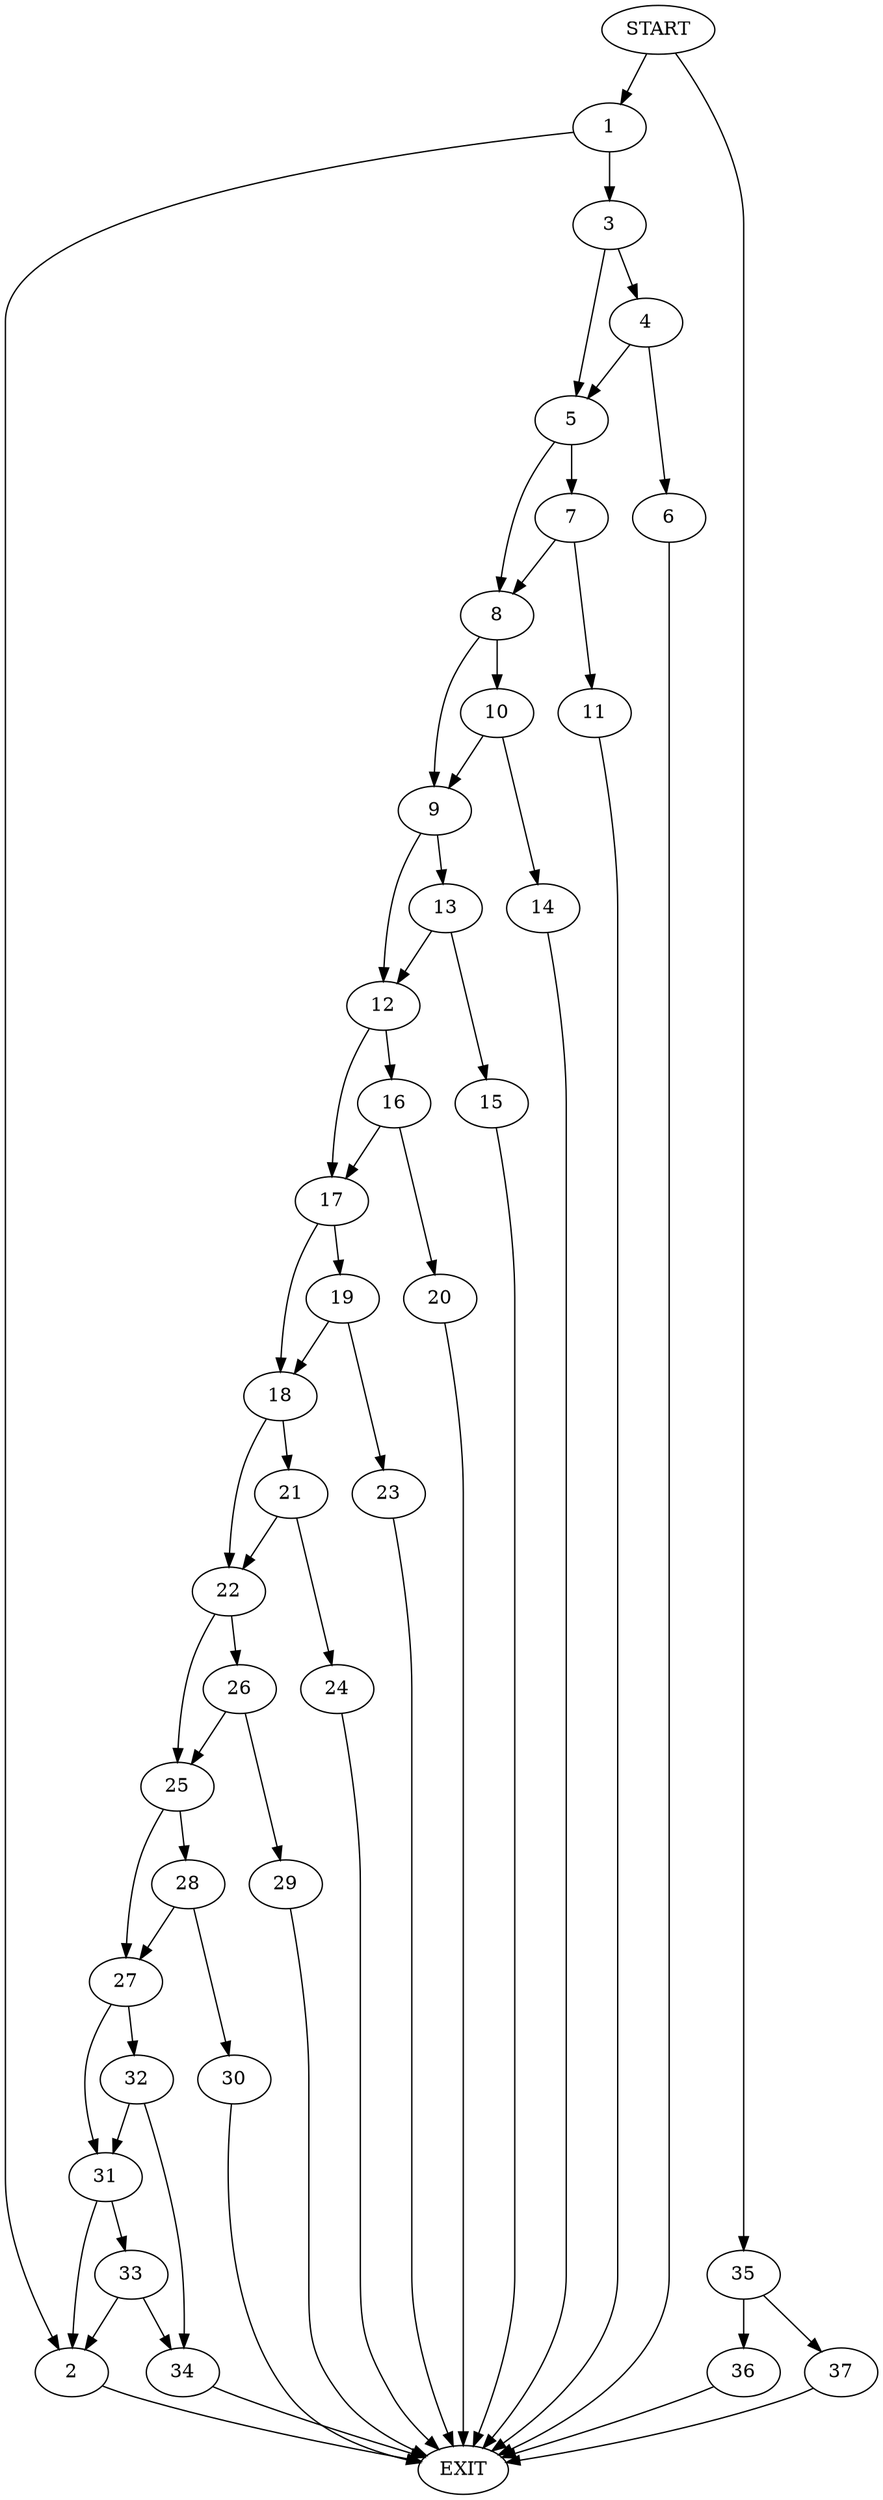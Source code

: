 digraph {
0 [label="START"]
38 [label="EXIT"]
0 -> 1
1 -> 2
1 -> 3
2 -> 38
3 -> 4
3 -> 5
4 -> 5
4 -> 6
5 -> 7
5 -> 8
6 -> 38
8 -> 9
8 -> 10
7 -> 11
7 -> 8
11 -> 38
9 -> 12
9 -> 13
10 -> 9
10 -> 14
14 -> 38
13 -> 15
13 -> 12
12 -> 16
12 -> 17
15 -> 38
17 -> 18
17 -> 19
16 -> 20
16 -> 17
20 -> 38
18 -> 21
18 -> 22
19 -> 23
19 -> 18
23 -> 38
21 -> 24
21 -> 22
22 -> 25
22 -> 26
24 -> 38
25 -> 27
25 -> 28
26 -> 25
26 -> 29
29 -> 38
28 -> 27
28 -> 30
27 -> 31
27 -> 32
30 -> 38
31 -> 2
31 -> 33
32 -> 31
32 -> 34
34 -> 38
33 -> 2
33 -> 34
0 -> 35
35 -> 36
35 -> 37
36 -> 38
37 -> 38
}
